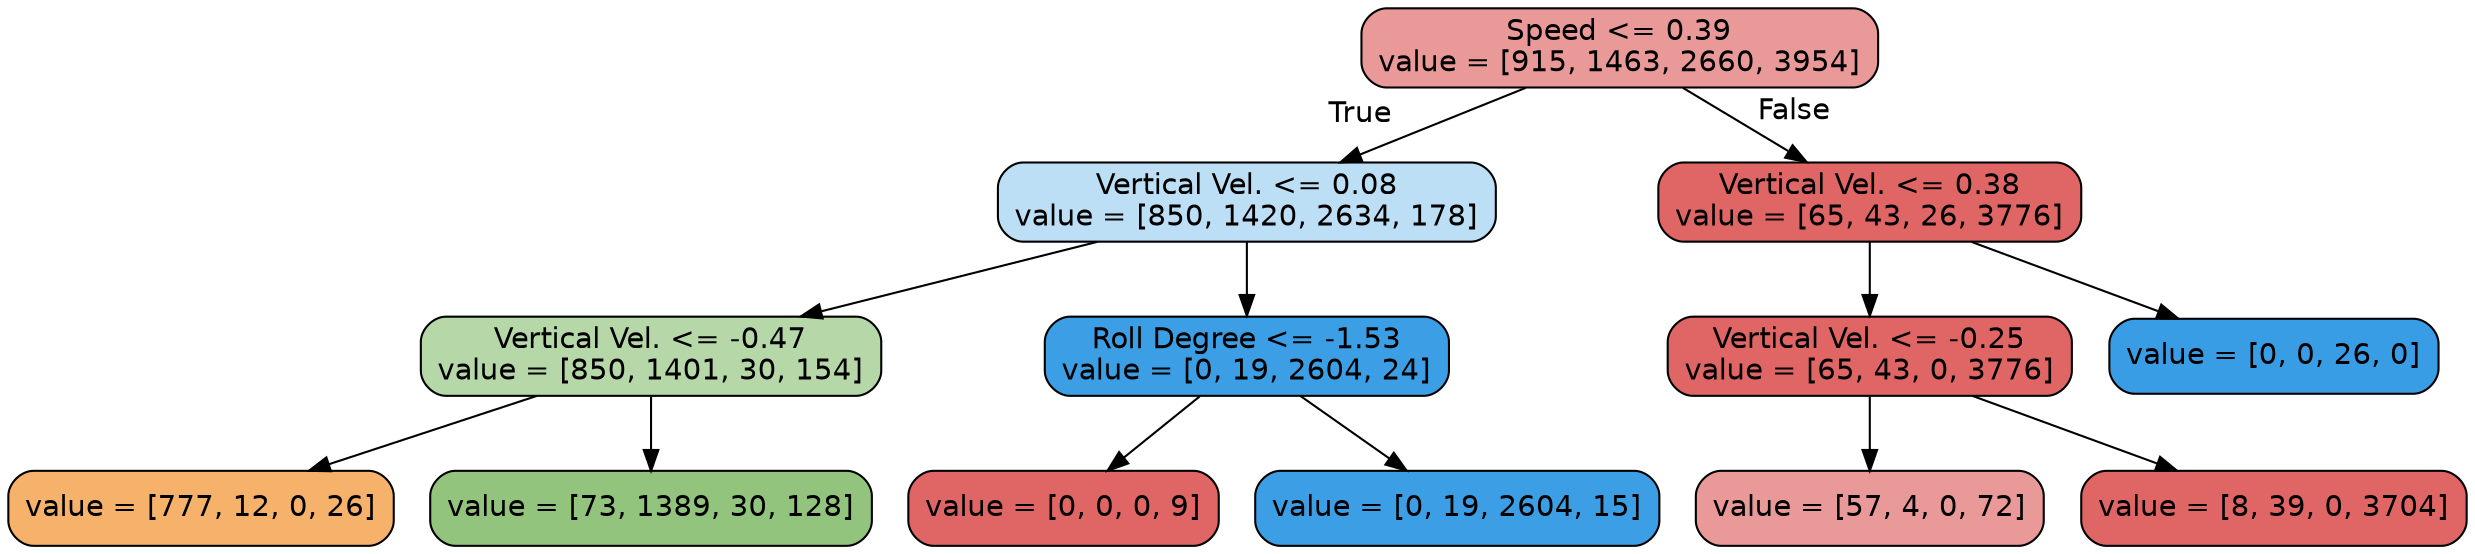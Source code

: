digraph Tree {
node [shape=box, style="filled, rounded", color="black", fontname=helvetica] ;
edge [fontname=helvetica] ;
0 [label="Speed <= 0.39\nvalue = [915, 1463, 2660, 3954]", fillcolor="#ea9999ff"] ;
1 [label="Vertical Vel. <= 0.08\nvalue = [850, 1420, 2634, 178]", fillcolor="#bddff6"] ;
0 -> 1 [labeldistance=2.5, labelangle=45, headlabel="True"] ;
2 [label="Vertical Vel. <= -0.47\nvalue = [850, 1401, 30, 154]", fillcolor="#b6d7a8ff"] ;
1 -> 2 ;
3 [label="value = [777, 12, 0, 26]", fillcolor="#f6b26bff"] ;
2 -> 3 ;
4 [label="value = [73, 1389, 30, 128]", fillcolor="#93c47dff"] ;
2 -> 4 ;
5 [label="Roll Degree <= -1.53\nvalue = [0, 19, 2604, 24]", fillcolor="#3c9fe5"] ;
1 -> 5 ;
6 [label="value = [0, 0, 0, 9]", fillcolor="#e06666ff"] ;
5 -> 6 ;
7 [label="value = [0, 19, 2604, 15]", fillcolor="#3c9ee5"] ;
5 -> 7 ;
8 [label="Vertical Vel. <= 0.38\nvalue = [65, 43, 26, 3776]", fillcolor="#e06666ff"] ;
0 -> 8 [labeldistance=2.5, labelangle=-45, headlabel="False"] ;
9 [label="Vertical Vel. <= -0.25\nvalue = [65, 43, 0, 3776]", fillcolor="#e06666ff"] ;
8 -> 9 ;
10 [label="value = [57, 4, 0, 72]", fillcolor="#ea9999ff"] ;
9 -> 10 ;
11 [label="value = [8, 39, 0, 3704]", fillcolor="#e06666ff"] ;
9 -> 11 ;
12 [label="value = [0, 0, 26, 0]", fillcolor="#399de5"] ;
8 -> 12 ;
}
